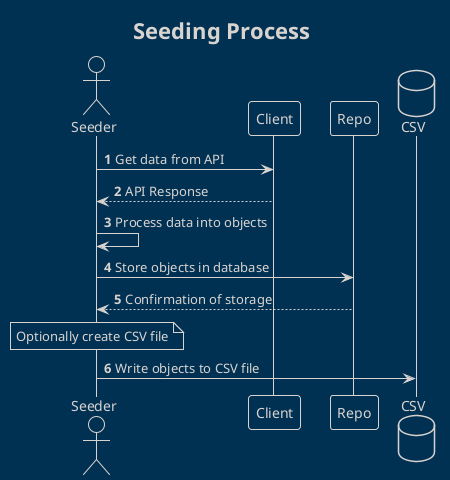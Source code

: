 @startuml
title Seeding Process
!theme blueprint
autonumber

actor Seeder
participant Client as Client
participant Repo as Database
database CSV

Seeder -> Client: Get data from API
Client --> Seeder: API Response
Seeder -> Seeder: Process data into objects
Seeder -> Database: Store objects in database
Database --> Seeder: Confirmation of storage

note over Seeder: Optionally create CSV file
Seeder -> CSV: Write objects to CSV file
@enduml